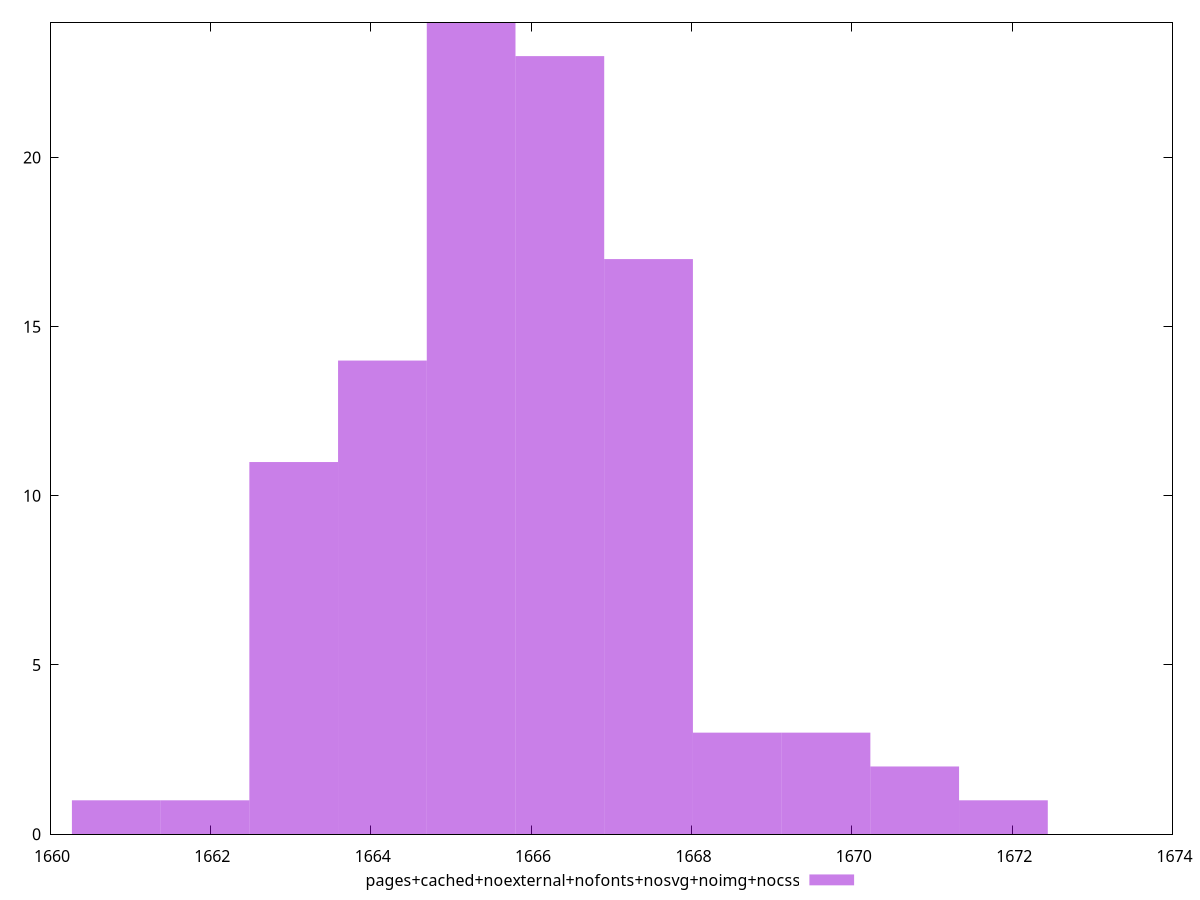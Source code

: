 $_pagesCachedNoexternalNofontsNosvgNoimgNocss <<EOF
1665.252443500747 24
1666.358923529651 23
1664.1459634718428 14
1667.4654035585552 17
1663.0394834429385 11
1660.8265233851303 1
1669.6783636163634 3
1668.5718835874593 3
1670.7848436452678 2
1661.9330034140344 1
1671.8913236741719 1
EOF
set key outside below
set terminal pngcairo
set output "report_00005_2020-11-02T22-26-11.212Z/first-contentful-paint/pages+cached+noexternal+nofonts+nosvg+noimg+nocss//raw_hist.png"
set yrange [0:24]
set boxwidth 1.1064800289041508
set style fill transparent solid 0.5 noborder
plot $_pagesCachedNoexternalNofontsNosvgNoimgNocss title "pages+cached+noexternal+nofonts+nosvg+noimg+nocss" with boxes ,